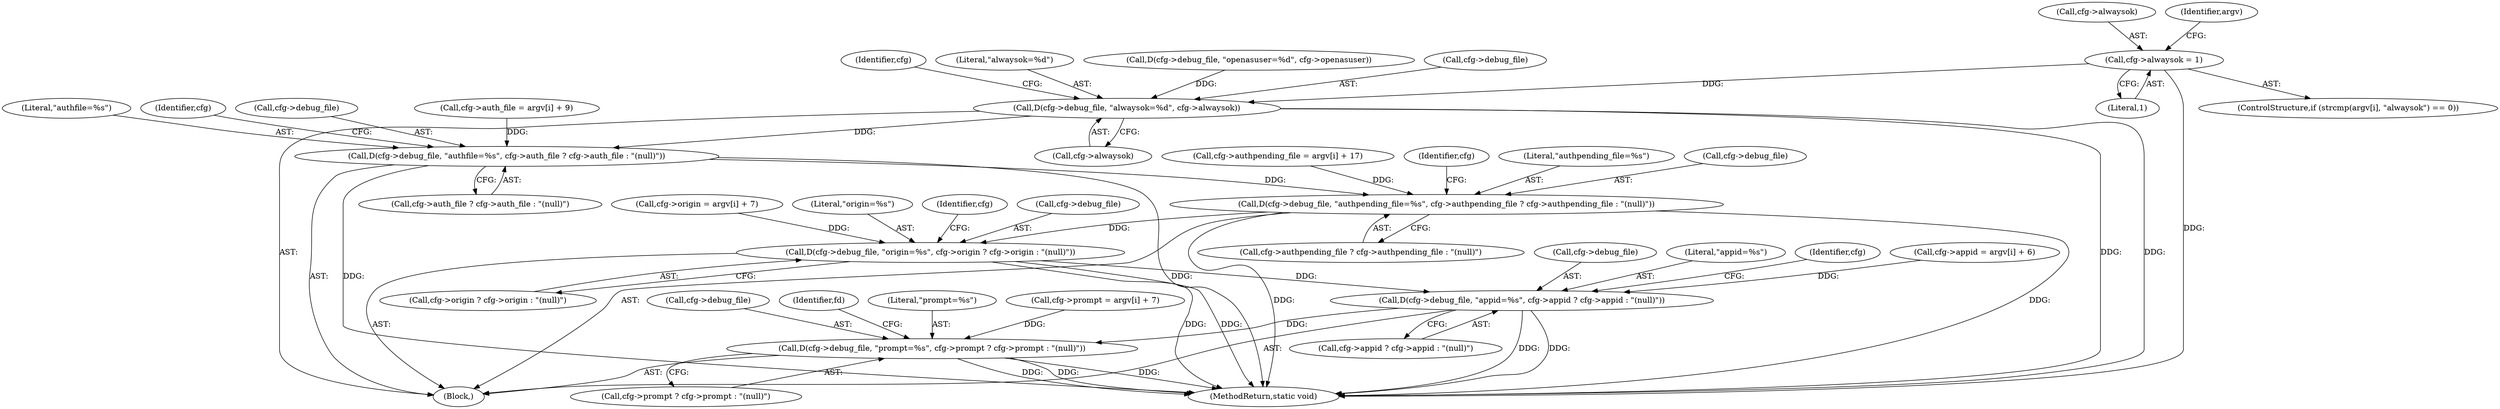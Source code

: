 digraph "0_pam-u2f_18b1914e32b74ff52000f10e97067e841e5fff62_0@pointer" {
"1000215" [label="(Call,cfg->alwaysok = 1)"];
"1000570" [label="(Call,D(cfg->debug_file, \"alwaysok=%d\", cfg->alwaysok))"];
"1000578" [label="(Call,D(cfg->debug_file, \"authfile=%s\", cfg->auth_file ? cfg->auth_file : \"(null)\"))"];
"1000591" [label="(Call,D(cfg->debug_file, \"authpending_file=%s\", cfg->authpending_file ? cfg->authpending_file : \"(null)\"))"];
"1000604" [label="(Call,D(cfg->debug_file, \"origin=%s\", cfg->origin ? cfg->origin : \"(null)\"))"];
"1000617" [label="(Call,D(cfg->debug_file, \"appid=%s\", cfg->appid ? cfg->appid : \"(null)\"))"];
"1000630" [label="(Call,D(cfg->debug_file, \"prompt=%s\", cfg->prompt ? cfg->prompt : \"(null)\"))"];
"1000322" [label="(Call,cfg->appid = argv[i] + 6)"];
"1000591" [label="(Call,D(cfg->debug_file, \"authpending_file=%s\", cfg->authpending_file ? cfg->authpending_file : \"(null)\"))"];
"1000618" [label="(Call,cfg->debug_file)"];
"1000580" [label="(Identifier,cfg)"];
"1000617" [label="(Call,D(cfg->debug_file, \"appid=%s\", cfg->appid ? cfg->appid : \"(null)\"))"];
"1000630" [label="(Call,D(cfg->debug_file, \"prompt=%s\", cfg->prompt ? cfg->prompt : \"(null)\"))"];
"1000570" [label="(Call,D(cfg->debug_file, \"alwaysok=%d\", cfg->alwaysok))"];
"1000574" [label="(Literal,\"alwaysok=%d\")"];
"1000216" [label="(Call,cfg->alwaysok)"];
"1000562" [label="(Call,D(cfg->debug_file, \"openasuser=%d\", cfg->openasuser))"];
"1000606" [label="(Identifier,cfg)"];
"1000596" [label="(Call,cfg->authpending_file ? cfg->authpending_file : \"(null)\")"];
"1000595" [label="(Literal,\"authpending_file=%s\")"];
"1000621" [label="(Literal,\"appid=%s\")"];
"1000474" [label="(Block,)"];
"1000215" [label="(Call,cfg->alwaysok = 1)"];
"1000340" [label="(Call,cfg->prompt = argv[i] + 7)"];
"1000575" [label="(Call,cfg->alwaysok)"];
"1000582" [label="(Literal,\"authfile=%s\")"];
"1000608" [label="(Literal,\"origin=%s\")"];
"1000619" [label="(Identifier,cfg)"];
"1000632" [label="(Identifier,cfg)"];
"1000631" [label="(Call,cfg->debug_file)"];
"1000571" [label="(Call,cfg->debug_file)"];
"1000656" [label="(MethodReturn,static void)"];
"1000609" [label="(Call,cfg->origin ? cfg->origin : \"(null)\")"];
"1000578" [label="(Call,D(cfg->debug_file, \"authfile=%s\", cfg->auth_file ? cfg->auth_file : \"(null)\"))"];
"1000592" [label="(Call,cfg->debug_file)"];
"1000304" [label="(Call,cfg->origin = argv[i] + 7)"];
"1000207" [label="(ControlStructure,if (strcmp(argv[i], \"alwaysok\") == 0))"];
"1000645" [label="(Identifier,fd)"];
"1000593" [label="(Identifier,cfg)"];
"1000634" [label="(Literal,\"prompt=%s\")"];
"1000583" [label="(Call,cfg->auth_file ? cfg->auth_file : \"(null)\")"];
"1000286" [label="(Call,cfg->authpending_file = argv[i] + 17)"];
"1000219" [label="(Literal,1)"];
"1000224" [label="(Identifier,argv)"];
"1000579" [label="(Call,cfg->debug_file)"];
"1000268" [label="(Call,cfg->auth_file = argv[i] + 9)"];
"1000635" [label="(Call,cfg->prompt ? cfg->prompt : \"(null)\")"];
"1000604" [label="(Call,D(cfg->debug_file, \"origin=%s\", cfg->origin ? cfg->origin : \"(null)\"))"];
"1000622" [label="(Call,cfg->appid ? cfg->appid : \"(null)\")"];
"1000605" [label="(Call,cfg->debug_file)"];
"1000215" -> "1000207"  [label="AST: "];
"1000215" -> "1000219"  [label="CFG: "];
"1000216" -> "1000215"  [label="AST: "];
"1000219" -> "1000215"  [label="AST: "];
"1000224" -> "1000215"  [label="CFG: "];
"1000215" -> "1000656"  [label="DDG: "];
"1000215" -> "1000570"  [label="DDG: "];
"1000570" -> "1000474"  [label="AST: "];
"1000570" -> "1000575"  [label="CFG: "];
"1000571" -> "1000570"  [label="AST: "];
"1000574" -> "1000570"  [label="AST: "];
"1000575" -> "1000570"  [label="AST: "];
"1000580" -> "1000570"  [label="CFG: "];
"1000570" -> "1000656"  [label="DDG: "];
"1000570" -> "1000656"  [label="DDG: "];
"1000562" -> "1000570"  [label="DDG: "];
"1000570" -> "1000578"  [label="DDG: "];
"1000578" -> "1000474"  [label="AST: "];
"1000578" -> "1000583"  [label="CFG: "];
"1000579" -> "1000578"  [label="AST: "];
"1000582" -> "1000578"  [label="AST: "];
"1000583" -> "1000578"  [label="AST: "];
"1000593" -> "1000578"  [label="CFG: "];
"1000578" -> "1000656"  [label="DDG: "];
"1000578" -> "1000656"  [label="DDG: "];
"1000268" -> "1000578"  [label="DDG: "];
"1000578" -> "1000591"  [label="DDG: "];
"1000591" -> "1000474"  [label="AST: "];
"1000591" -> "1000596"  [label="CFG: "];
"1000592" -> "1000591"  [label="AST: "];
"1000595" -> "1000591"  [label="AST: "];
"1000596" -> "1000591"  [label="AST: "];
"1000606" -> "1000591"  [label="CFG: "];
"1000591" -> "1000656"  [label="DDG: "];
"1000591" -> "1000656"  [label="DDG: "];
"1000286" -> "1000591"  [label="DDG: "];
"1000591" -> "1000604"  [label="DDG: "];
"1000604" -> "1000474"  [label="AST: "];
"1000604" -> "1000609"  [label="CFG: "];
"1000605" -> "1000604"  [label="AST: "];
"1000608" -> "1000604"  [label="AST: "];
"1000609" -> "1000604"  [label="AST: "];
"1000619" -> "1000604"  [label="CFG: "];
"1000604" -> "1000656"  [label="DDG: "];
"1000604" -> "1000656"  [label="DDG: "];
"1000304" -> "1000604"  [label="DDG: "];
"1000604" -> "1000617"  [label="DDG: "];
"1000617" -> "1000474"  [label="AST: "];
"1000617" -> "1000622"  [label="CFG: "];
"1000618" -> "1000617"  [label="AST: "];
"1000621" -> "1000617"  [label="AST: "];
"1000622" -> "1000617"  [label="AST: "];
"1000632" -> "1000617"  [label="CFG: "];
"1000617" -> "1000656"  [label="DDG: "];
"1000617" -> "1000656"  [label="DDG: "];
"1000322" -> "1000617"  [label="DDG: "];
"1000617" -> "1000630"  [label="DDG: "];
"1000630" -> "1000474"  [label="AST: "];
"1000630" -> "1000635"  [label="CFG: "];
"1000631" -> "1000630"  [label="AST: "];
"1000634" -> "1000630"  [label="AST: "];
"1000635" -> "1000630"  [label="AST: "];
"1000645" -> "1000630"  [label="CFG: "];
"1000630" -> "1000656"  [label="DDG: "];
"1000630" -> "1000656"  [label="DDG: "];
"1000630" -> "1000656"  [label="DDG: "];
"1000340" -> "1000630"  [label="DDG: "];
}

